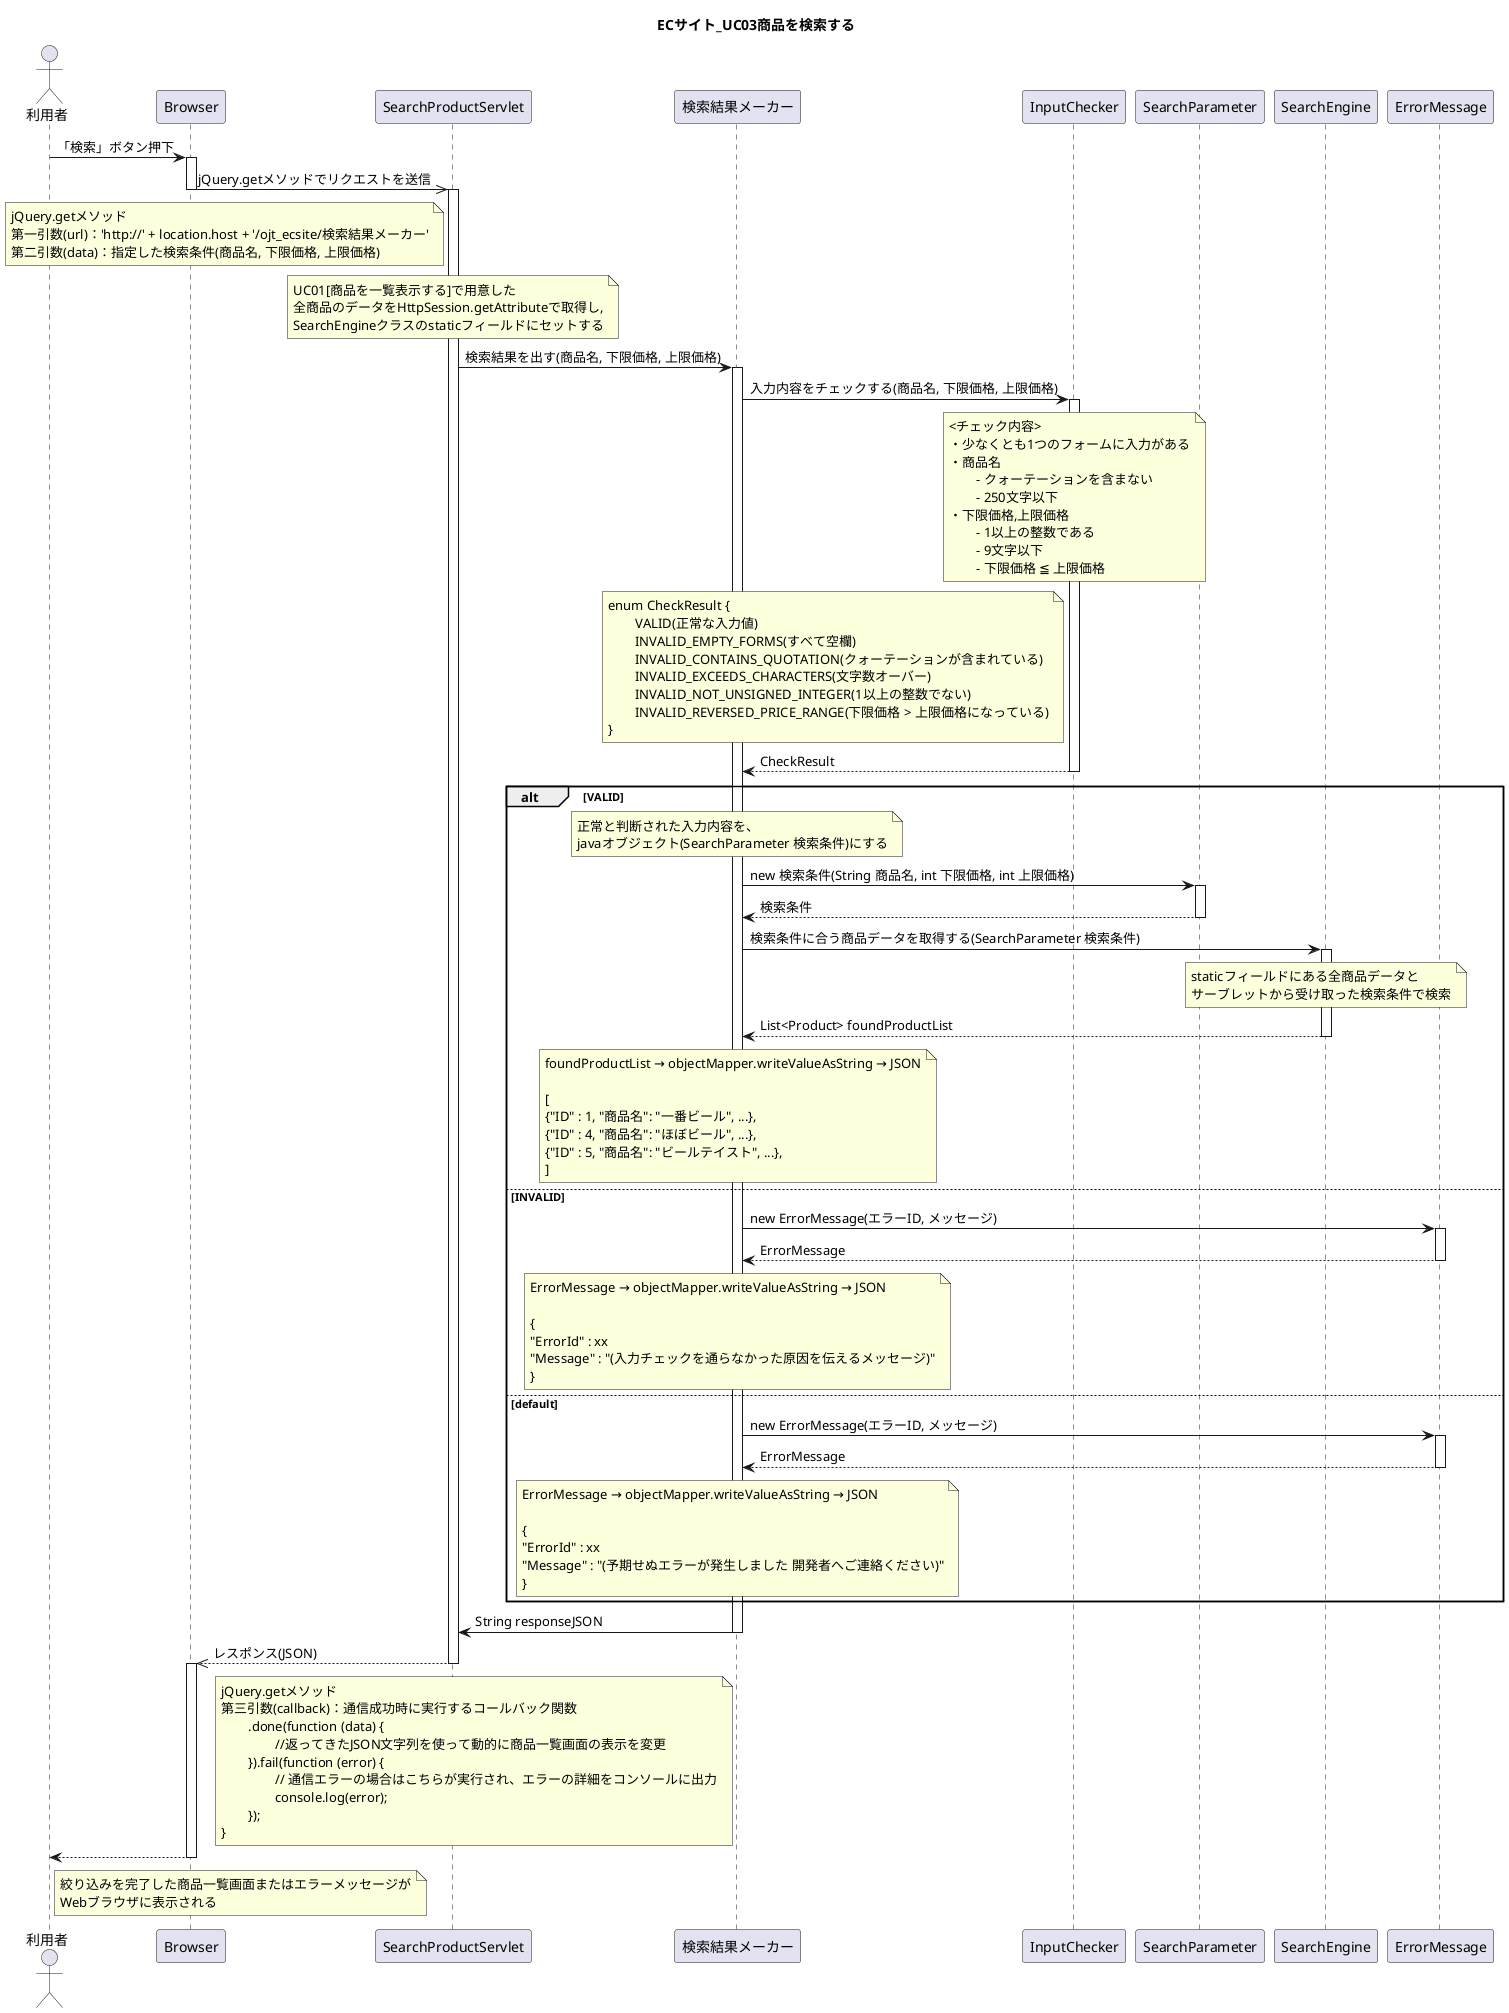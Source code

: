 @startuml
title ECサイト_UC03商品を検索する

actor 利用者

利用者 -> Browser : 「検索」ボタン押下
activate Browser

Browser ->> SearchProductServlet : jQuery.getメソッドでリクエストを送信
deactivate Browser
activate SearchProductServlet

	note left of SearchProductServlet
	jQuery.getメソッド
	第一引数(url)：'http://' + location.host + '/ojt_ecsite/検索結果メーカー'
	第二引数(data)：指定した検索条件(商品名, 下限価格, 上限価格)
	end note

	note over SearchProductServlet
	UC01[商品を一覧表示する]で用意した
	全商品のデータをHttpSession.getAttributeで取得し,
	SearchEngineクラスのstaticフィールドにセットする
	end note
	
SearchProductServlet -> 検索結果メーカー : 検索結果を出す(商品名, 下限価格, 上限価格)
activate 検索結果メーカー

検索結果メーカー -> InputChecker : 入力内容をチェックする(商品名, 下限価格, 上限価格)
activate InputChecker

	note over InputChecker
	<チェック内容>
	・少なくとも1つのフォームに入力がある
	・商品名
		- クォーテーションを含まない
		- 250文字以下
	・下限価格,上限価格
		- 1以上の整数である
		- 9文字以下
		- 下限価格 ≦ 上限価格
	end note

	note left of InputChecker 
	enum CheckResult {
		VALID(正常な入力値)
		INVALID_EMPTY_FORMS(すべて空欄)
		INVALID_CONTAINS_QUOTATION(クォーテーションが含まれている)
		INVALID_EXCEEDS_CHARACTERS(文字数オーバー)
		INVALID_NOT_UNSIGNED_INTEGER(1以上の整数でない)
		INVALID_REVERSED_PRICE_RANGE(下限価格 > 上限価格になっている)
	}
	end note

検索結果メーカー <-- InputChecker : CheckResult
deactivate InputChecker


alt VALID
	
	note over 検索結果メーカー
	正常と判断された入力内容を、
	javaオブジェクト(SearchParameter 検索条件)にする
	end note

検索結果メーカー -> SearchParameter : new 検索条件(String 商品名, int 下限価格, int 上限価格)
activate SearchParameter
検索結果メーカー <-- SearchParameter : 検索条件
deactivate SearchParameter

検索結果メーカー -> SearchEngine : 検索条件に合う商品データを取得する(SearchParameter 検索条件)
activate SearchEngine

	note over SearchEngine
	staticフィールドにある全商品データと
	サーブレットから受け取った検索条件で検索
	end note

検索結果メーカー <-- SearchEngine : List<Product> foundProductList
deactivate SearchEngine

	note over 検索結果メーカー
	foundProductList → objectMapper.writeValueAsString → JSON

	[
	{"ID" : 1, "商品名": "一番ビール", ...},
	{"ID" : 4, "商品名": "ほぼビール", ...},
	{"ID" : 5, "商品名": "ビールテイスト", ...},
	]
	end note

else INVALID

検索結果メーカー -> ErrorMessage : new ErrorMessage(エラーID, メッセージ)
activate ErrorMessage
検索結果メーカー <-- ErrorMessage : ErrorMessage
deactivate ErrorMessage

	note over 検索結果メーカー
	ErrorMessage → objectMapper.writeValueAsString → JSON

	{
	"ErrorId" : xx
	"Message" : "(入力チェックを通らなかった原因を伝えるメッセージ)"
	}
	end note

else default

検索結果メーカー -> ErrorMessage : new ErrorMessage(エラーID, メッセージ)
activate ErrorMessage
検索結果メーカー <-- ErrorMessage : ErrorMessage
deactivate ErrorMessage

	note over 検索結果メーカー
	ErrorMessage → objectMapper.writeValueAsString → JSON

	{
	"ErrorId" : xx
	"Message" : "(予期せぬエラーが発生しました 開発者へご連絡ください)"
	}
	end note

end

SearchProductServlet <- 検索結果メーカー : String responseJSON
deactivate 検索結果メーカー
Browser <<-- SearchProductServlet : レスポンス(JSON)
deactivate SearchProductServlet
activate Browser

	note left of 検索結果メーカー
	jQuery.getメソッド
	第三引数(callback)：通信成功時に実行するコールバック関数
		.done(function (data) {
			//返ってきたJSON文字列を使って動的に商品一覧画面の表示を変更
		}).fail(function (error) {
			// 通信エラーの場合はこちらが実行され、エラーの詳細をコンソールに出力
			console.log(error);
		});
	}
	end note


利用者 <-- Browser
	note right of 利用者
	絞り込みを完了した商品一覧画面またはエラーメッセージが
	Webブラウザに表示される
	end note

deactivate Browser

@enduml
